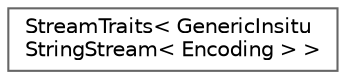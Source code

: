 digraph "Graphical Class Hierarchy"
{
 // LATEX_PDF_SIZE
  bgcolor="transparent";
  edge [fontname=Helvetica,fontsize=10,labelfontname=Helvetica,labelfontsize=10];
  node [fontname=Helvetica,fontsize=10,shape=box,height=0.2,width=0.4];
  rankdir="LR";
  Node0 [id="Node000000",label="StreamTraits\< GenericInsitu\lStringStream\< Encoding \> \>",height=0.2,width=0.4,color="grey40", fillcolor="white", style="filled",URL="$struct_stream_traits_3_01_generic_insitu_string_stream_3_01_encoding_01_4_01_4.html",tooltip=" "];
}
